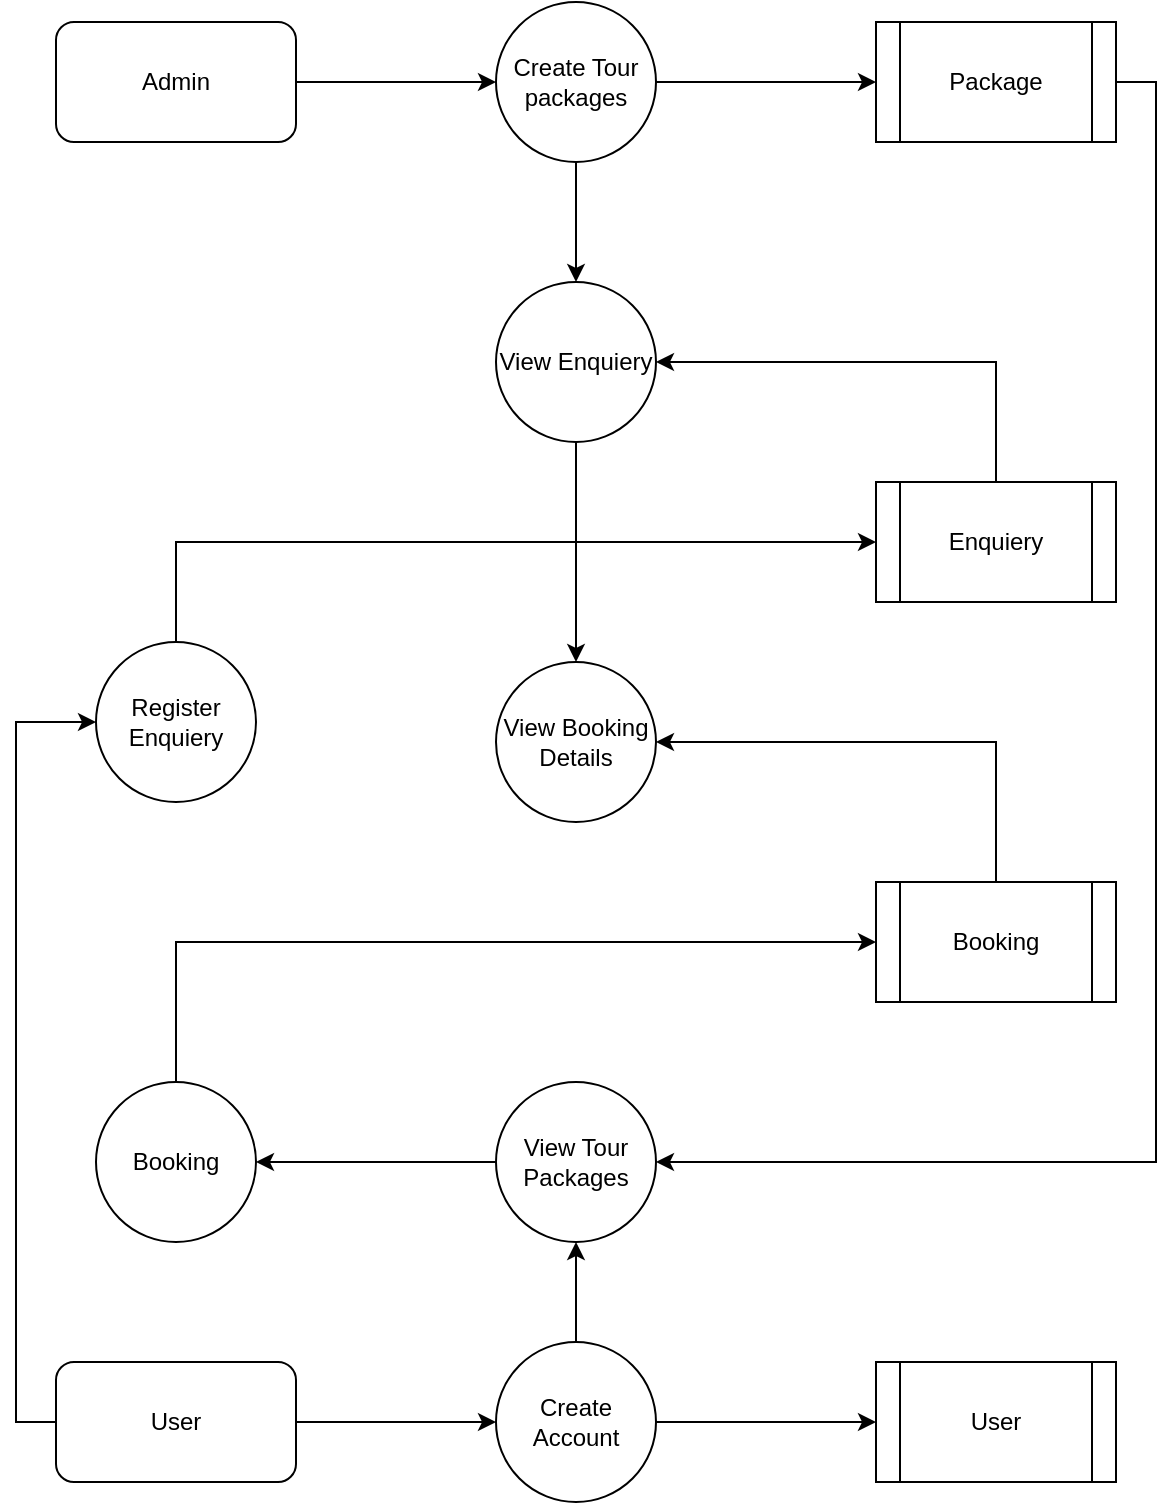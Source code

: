 <mxfile version="20.8.16" type="device"><diagram name="Page-1" id="mRd09LdtHtdWL6J9HerF"><mxGraphModel dx="2200" dy="2168" grid="1" gridSize="10" guides="1" tooltips="1" connect="1" arrows="1" fold="1" page="1" pageScale="1" pageWidth="850" pageHeight="1100" math="0" shadow="0"><root><mxCell id="0"/><mxCell id="1" parent="0"/><mxCell id="PA6s-zWGQSUVcvaMYpzR-105" value="" style="edgeStyle=orthogonalEdgeStyle;rounded=0;orthogonalLoop=1;jettySize=auto;html=1;" edge="1" parent="1" source="PA6s-zWGQSUVcvaMYpzR-97" target="PA6s-zWGQSUVcvaMYpzR-98"><mxGeometry relative="1" as="geometry"/></mxCell><mxCell id="PA6s-zWGQSUVcvaMYpzR-97" value="Admin" style="rounded=1;whiteSpace=wrap;html=1;" vertex="1" parent="1"><mxGeometry x="140" y="-50" width="120" height="60" as="geometry"/></mxCell><mxCell id="PA6s-zWGQSUVcvaMYpzR-104" value="" style="edgeStyle=orthogonalEdgeStyle;rounded=0;orthogonalLoop=1;jettySize=auto;html=1;" edge="1" parent="1" source="PA6s-zWGQSUVcvaMYpzR-98" target="PA6s-zWGQSUVcvaMYpzR-103"><mxGeometry relative="1" as="geometry"/></mxCell><mxCell id="PA6s-zWGQSUVcvaMYpzR-121" value="" style="edgeStyle=orthogonalEdgeStyle;rounded=0;orthogonalLoop=1;jettySize=auto;html=1;" edge="1" parent="1" source="PA6s-zWGQSUVcvaMYpzR-98" target="PA6s-zWGQSUVcvaMYpzR-119"><mxGeometry relative="1" as="geometry"/></mxCell><mxCell id="PA6s-zWGQSUVcvaMYpzR-98" value="Create Tour packages" style="ellipse;whiteSpace=wrap;html=1;aspect=fixed;" vertex="1" parent="1"><mxGeometry x="360" y="-60" width="80" height="80" as="geometry"/></mxCell><mxCell id="PA6s-zWGQSUVcvaMYpzR-101" value="" style="edgeStyle=orthogonalEdgeStyle;rounded=0;orthogonalLoop=1;jettySize=auto;html=1;" edge="1" parent="1" source="PA6s-zWGQSUVcvaMYpzR-99" target="PA6s-zWGQSUVcvaMYpzR-100"><mxGeometry relative="1" as="geometry"/></mxCell><mxCell id="PA6s-zWGQSUVcvaMYpzR-116" style="edgeStyle=orthogonalEdgeStyle;rounded=0;orthogonalLoop=1;jettySize=auto;html=1;exitX=0;exitY=0.5;exitDx=0;exitDy=0;entryX=0;entryY=0.5;entryDx=0;entryDy=0;" edge="1" parent="1" source="PA6s-zWGQSUVcvaMYpzR-99" target="PA6s-zWGQSUVcvaMYpzR-115"><mxGeometry relative="1" as="geometry"/></mxCell><mxCell id="PA6s-zWGQSUVcvaMYpzR-99" value="User" style="rounded=1;whiteSpace=wrap;html=1;" vertex="1" parent="1"><mxGeometry x="140" y="620" width="120" height="60" as="geometry"/></mxCell><mxCell id="PA6s-zWGQSUVcvaMYpzR-106" value="" style="edgeStyle=orthogonalEdgeStyle;rounded=0;orthogonalLoop=1;jettySize=auto;html=1;" edge="1" parent="1" source="PA6s-zWGQSUVcvaMYpzR-100" target="PA6s-zWGQSUVcvaMYpzR-102"><mxGeometry relative="1" as="geometry"/></mxCell><mxCell id="PA6s-zWGQSUVcvaMYpzR-124" value="" style="edgeStyle=orthogonalEdgeStyle;rounded=0;orthogonalLoop=1;jettySize=auto;html=1;" edge="1" parent="1" source="PA6s-zWGQSUVcvaMYpzR-100" target="PA6s-zWGQSUVcvaMYpzR-123"><mxGeometry relative="1" as="geometry"/></mxCell><mxCell id="PA6s-zWGQSUVcvaMYpzR-100" value="Create Account" style="ellipse;whiteSpace=wrap;html=1;aspect=fixed;" vertex="1" parent="1"><mxGeometry x="360" y="610" width="80" height="80" as="geometry"/></mxCell><mxCell id="PA6s-zWGQSUVcvaMYpzR-109" style="edgeStyle=orthogonalEdgeStyle;rounded=0;orthogonalLoop=1;jettySize=auto;html=1;exitX=0;exitY=0.5;exitDx=0;exitDy=0;" edge="1" parent="1" source="PA6s-zWGQSUVcvaMYpzR-102" target="PA6s-zWGQSUVcvaMYpzR-108"><mxGeometry relative="1" as="geometry"/></mxCell><mxCell id="PA6s-zWGQSUVcvaMYpzR-102" value="View Tour Packages" style="ellipse;whiteSpace=wrap;html=1;aspect=fixed;" vertex="1" parent="1"><mxGeometry x="360" y="480" width="80" height="80" as="geometry"/></mxCell><mxCell id="PA6s-zWGQSUVcvaMYpzR-107" style="edgeStyle=orthogonalEdgeStyle;rounded=0;orthogonalLoop=1;jettySize=auto;html=1;exitX=1;exitY=0.5;exitDx=0;exitDy=0;entryX=1;entryY=0.5;entryDx=0;entryDy=0;" edge="1" parent="1" source="PA6s-zWGQSUVcvaMYpzR-103" target="PA6s-zWGQSUVcvaMYpzR-102"><mxGeometry relative="1" as="geometry"/></mxCell><mxCell id="PA6s-zWGQSUVcvaMYpzR-103" value="Package" style="shape=process;whiteSpace=wrap;html=1;backgroundOutline=1;" vertex="1" parent="1"><mxGeometry x="550" y="-50" width="120" height="60" as="geometry"/></mxCell><mxCell id="PA6s-zWGQSUVcvaMYpzR-111" style="edgeStyle=orthogonalEdgeStyle;rounded=0;orthogonalLoop=1;jettySize=auto;html=1;exitX=0.5;exitY=0;exitDx=0;exitDy=0;entryX=0;entryY=0.5;entryDx=0;entryDy=0;" edge="1" parent="1" source="PA6s-zWGQSUVcvaMYpzR-108" target="PA6s-zWGQSUVcvaMYpzR-110"><mxGeometry relative="1" as="geometry"/></mxCell><mxCell id="PA6s-zWGQSUVcvaMYpzR-108" value="Booking" style="ellipse;whiteSpace=wrap;html=1;aspect=fixed;" vertex="1" parent="1"><mxGeometry x="160" y="480" width="80" height="80" as="geometry"/></mxCell><mxCell id="PA6s-zWGQSUVcvaMYpzR-114" style="edgeStyle=orthogonalEdgeStyle;rounded=0;orthogonalLoop=1;jettySize=auto;html=1;exitX=0.5;exitY=0;exitDx=0;exitDy=0;entryX=1;entryY=0.5;entryDx=0;entryDy=0;" edge="1" parent="1" source="PA6s-zWGQSUVcvaMYpzR-110" target="PA6s-zWGQSUVcvaMYpzR-112"><mxGeometry relative="1" as="geometry"/></mxCell><mxCell id="PA6s-zWGQSUVcvaMYpzR-110" value="Booking" style="shape=process;whiteSpace=wrap;html=1;backgroundOutline=1;" vertex="1" parent="1"><mxGeometry x="550" y="380" width="120" height="60" as="geometry"/></mxCell><mxCell id="PA6s-zWGQSUVcvaMYpzR-112" value="View Booking Details" style="ellipse;whiteSpace=wrap;html=1;aspect=fixed;" vertex="1" parent="1"><mxGeometry x="360" y="270" width="80" height="80" as="geometry"/></mxCell><mxCell id="PA6s-zWGQSUVcvaMYpzR-118" style="edgeStyle=orthogonalEdgeStyle;rounded=0;orthogonalLoop=1;jettySize=auto;html=1;exitX=0.5;exitY=0;exitDx=0;exitDy=0;entryX=0;entryY=0.5;entryDx=0;entryDy=0;" edge="1" parent="1" source="PA6s-zWGQSUVcvaMYpzR-115" target="PA6s-zWGQSUVcvaMYpzR-117"><mxGeometry relative="1" as="geometry"><Array as="points"><mxPoint x="200" y="210"/></Array></mxGeometry></mxCell><mxCell id="PA6s-zWGQSUVcvaMYpzR-115" value="Register Enquiery" style="ellipse;whiteSpace=wrap;html=1;aspect=fixed;" vertex="1" parent="1"><mxGeometry x="160" y="260" width="80" height="80" as="geometry"/></mxCell><mxCell id="PA6s-zWGQSUVcvaMYpzR-120" style="edgeStyle=orthogonalEdgeStyle;rounded=0;orthogonalLoop=1;jettySize=auto;html=1;exitX=0.5;exitY=0;exitDx=0;exitDy=0;entryX=1;entryY=0.5;entryDx=0;entryDy=0;" edge="1" parent="1" source="PA6s-zWGQSUVcvaMYpzR-117" target="PA6s-zWGQSUVcvaMYpzR-119"><mxGeometry relative="1" as="geometry"/></mxCell><mxCell id="PA6s-zWGQSUVcvaMYpzR-117" value="Enquiery" style="shape=process;whiteSpace=wrap;html=1;backgroundOutline=1;" vertex="1" parent="1"><mxGeometry x="550" y="180" width="120" height="60" as="geometry"/></mxCell><mxCell id="PA6s-zWGQSUVcvaMYpzR-122" value="" style="edgeStyle=orthogonalEdgeStyle;rounded=0;orthogonalLoop=1;jettySize=auto;html=1;" edge="1" parent="1" source="PA6s-zWGQSUVcvaMYpzR-119" target="PA6s-zWGQSUVcvaMYpzR-112"><mxGeometry relative="1" as="geometry"/></mxCell><mxCell id="PA6s-zWGQSUVcvaMYpzR-119" value="View Enquiery" style="ellipse;whiteSpace=wrap;html=1;aspect=fixed;" vertex="1" parent="1"><mxGeometry x="360" y="80" width="80" height="80" as="geometry"/></mxCell><mxCell id="PA6s-zWGQSUVcvaMYpzR-123" value="User" style="shape=process;whiteSpace=wrap;html=1;backgroundOutline=1;" vertex="1" parent="1"><mxGeometry x="550" y="620" width="120" height="60" as="geometry"/></mxCell></root></mxGraphModel></diagram></mxfile>